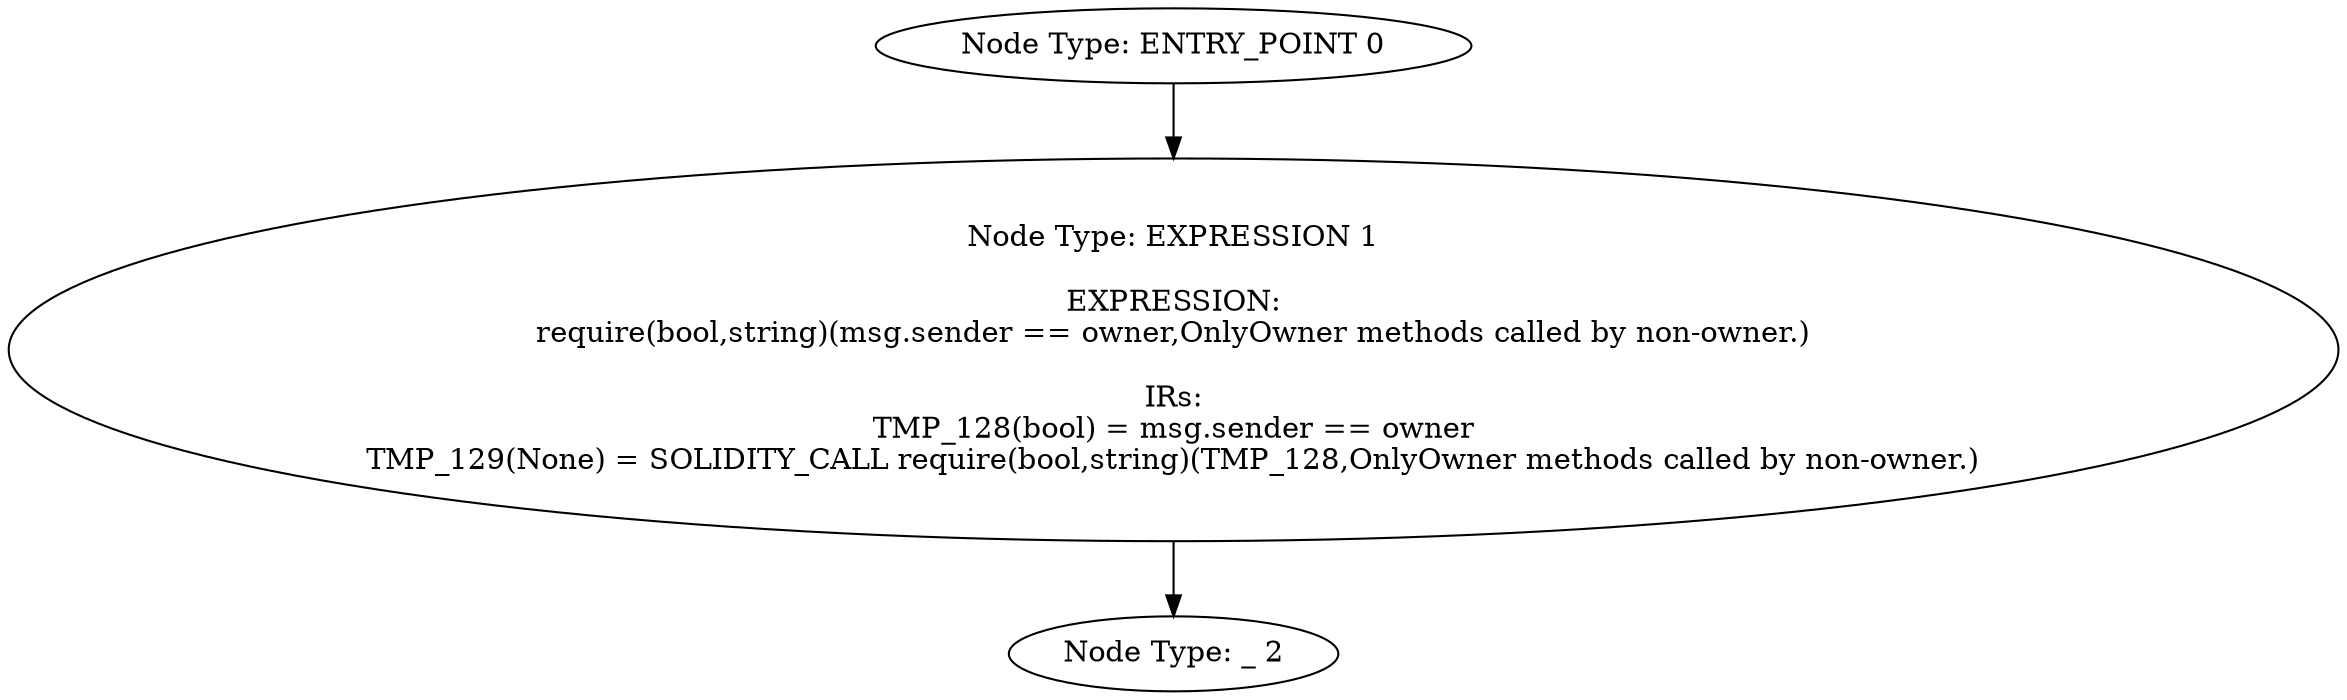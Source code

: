 digraph{
0[label="Node Type: ENTRY_POINT 0
"];
0->1;
1[label="Node Type: EXPRESSION 1

EXPRESSION:
require(bool,string)(msg.sender == owner,OnlyOwner methods called by non-owner.)

IRs:
TMP_128(bool) = msg.sender == owner
TMP_129(None) = SOLIDITY_CALL require(bool,string)(TMP_128,OnlyOwner methods called by non-owner.)"];
1->2;
2[label="Node Type: _ 2
"];
}
